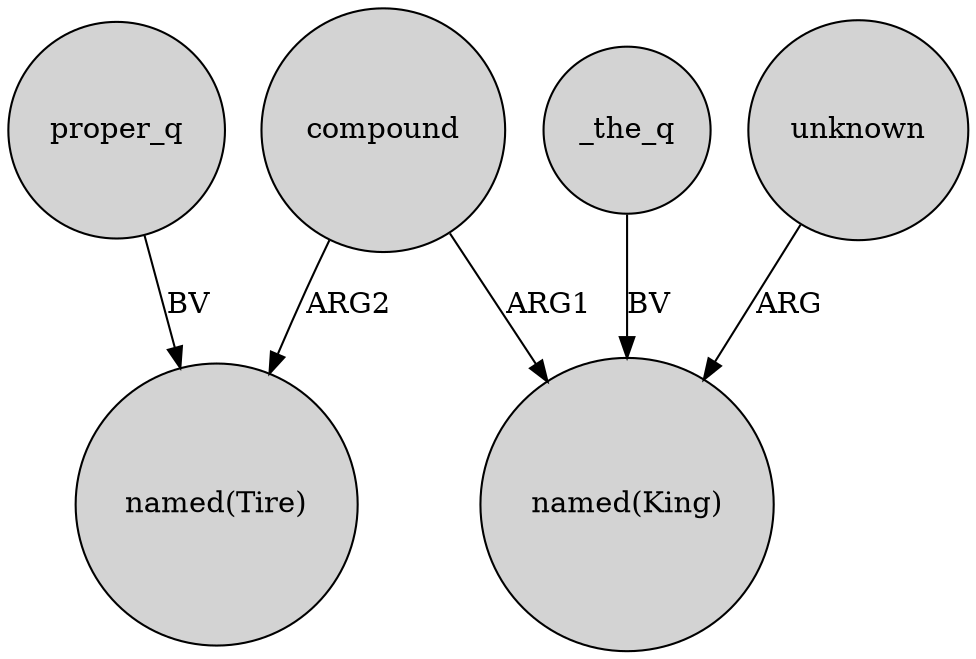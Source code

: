 digraph {
	node [shape=circle style=filled]
	proper_q -> "named(Tire)" [label=BV]
	compound -> "named(Tire)" [label=ARG2]
	_the_q -> "named(King)" [label=BV]
	unknown -> "named(King)" [label=ARG]
	compound -> "named(King)" [label=ARG1]
}
